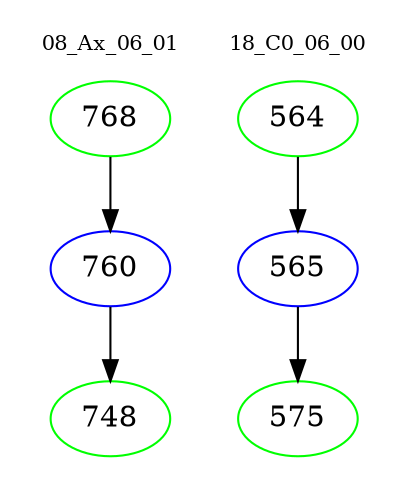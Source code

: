 digraph{
subgraph cluster_0 {
color = white
label = "08_Ax_06_01";
fontsize=10;
T0_768 [label="768", color="green"]
T0_768 -> T0_760 [color="black"]
T0_760 [label="760", color="blue"]
T0_760 -> T0_748 [color="black"]
T0_748 [label="748", color="green"]
}
subgraph cluster_1 {
color = white
label = "18_C0_06_00";
fontsize=10;
T1_564 [label="564", color="green"]
T1_564 -> T1_565 [color="black"]
T1_565 [label="565", color="blue"]
T1_565 -> T1_575 [color="black"]
T1_575 [label="575", color="green"]
}
}
